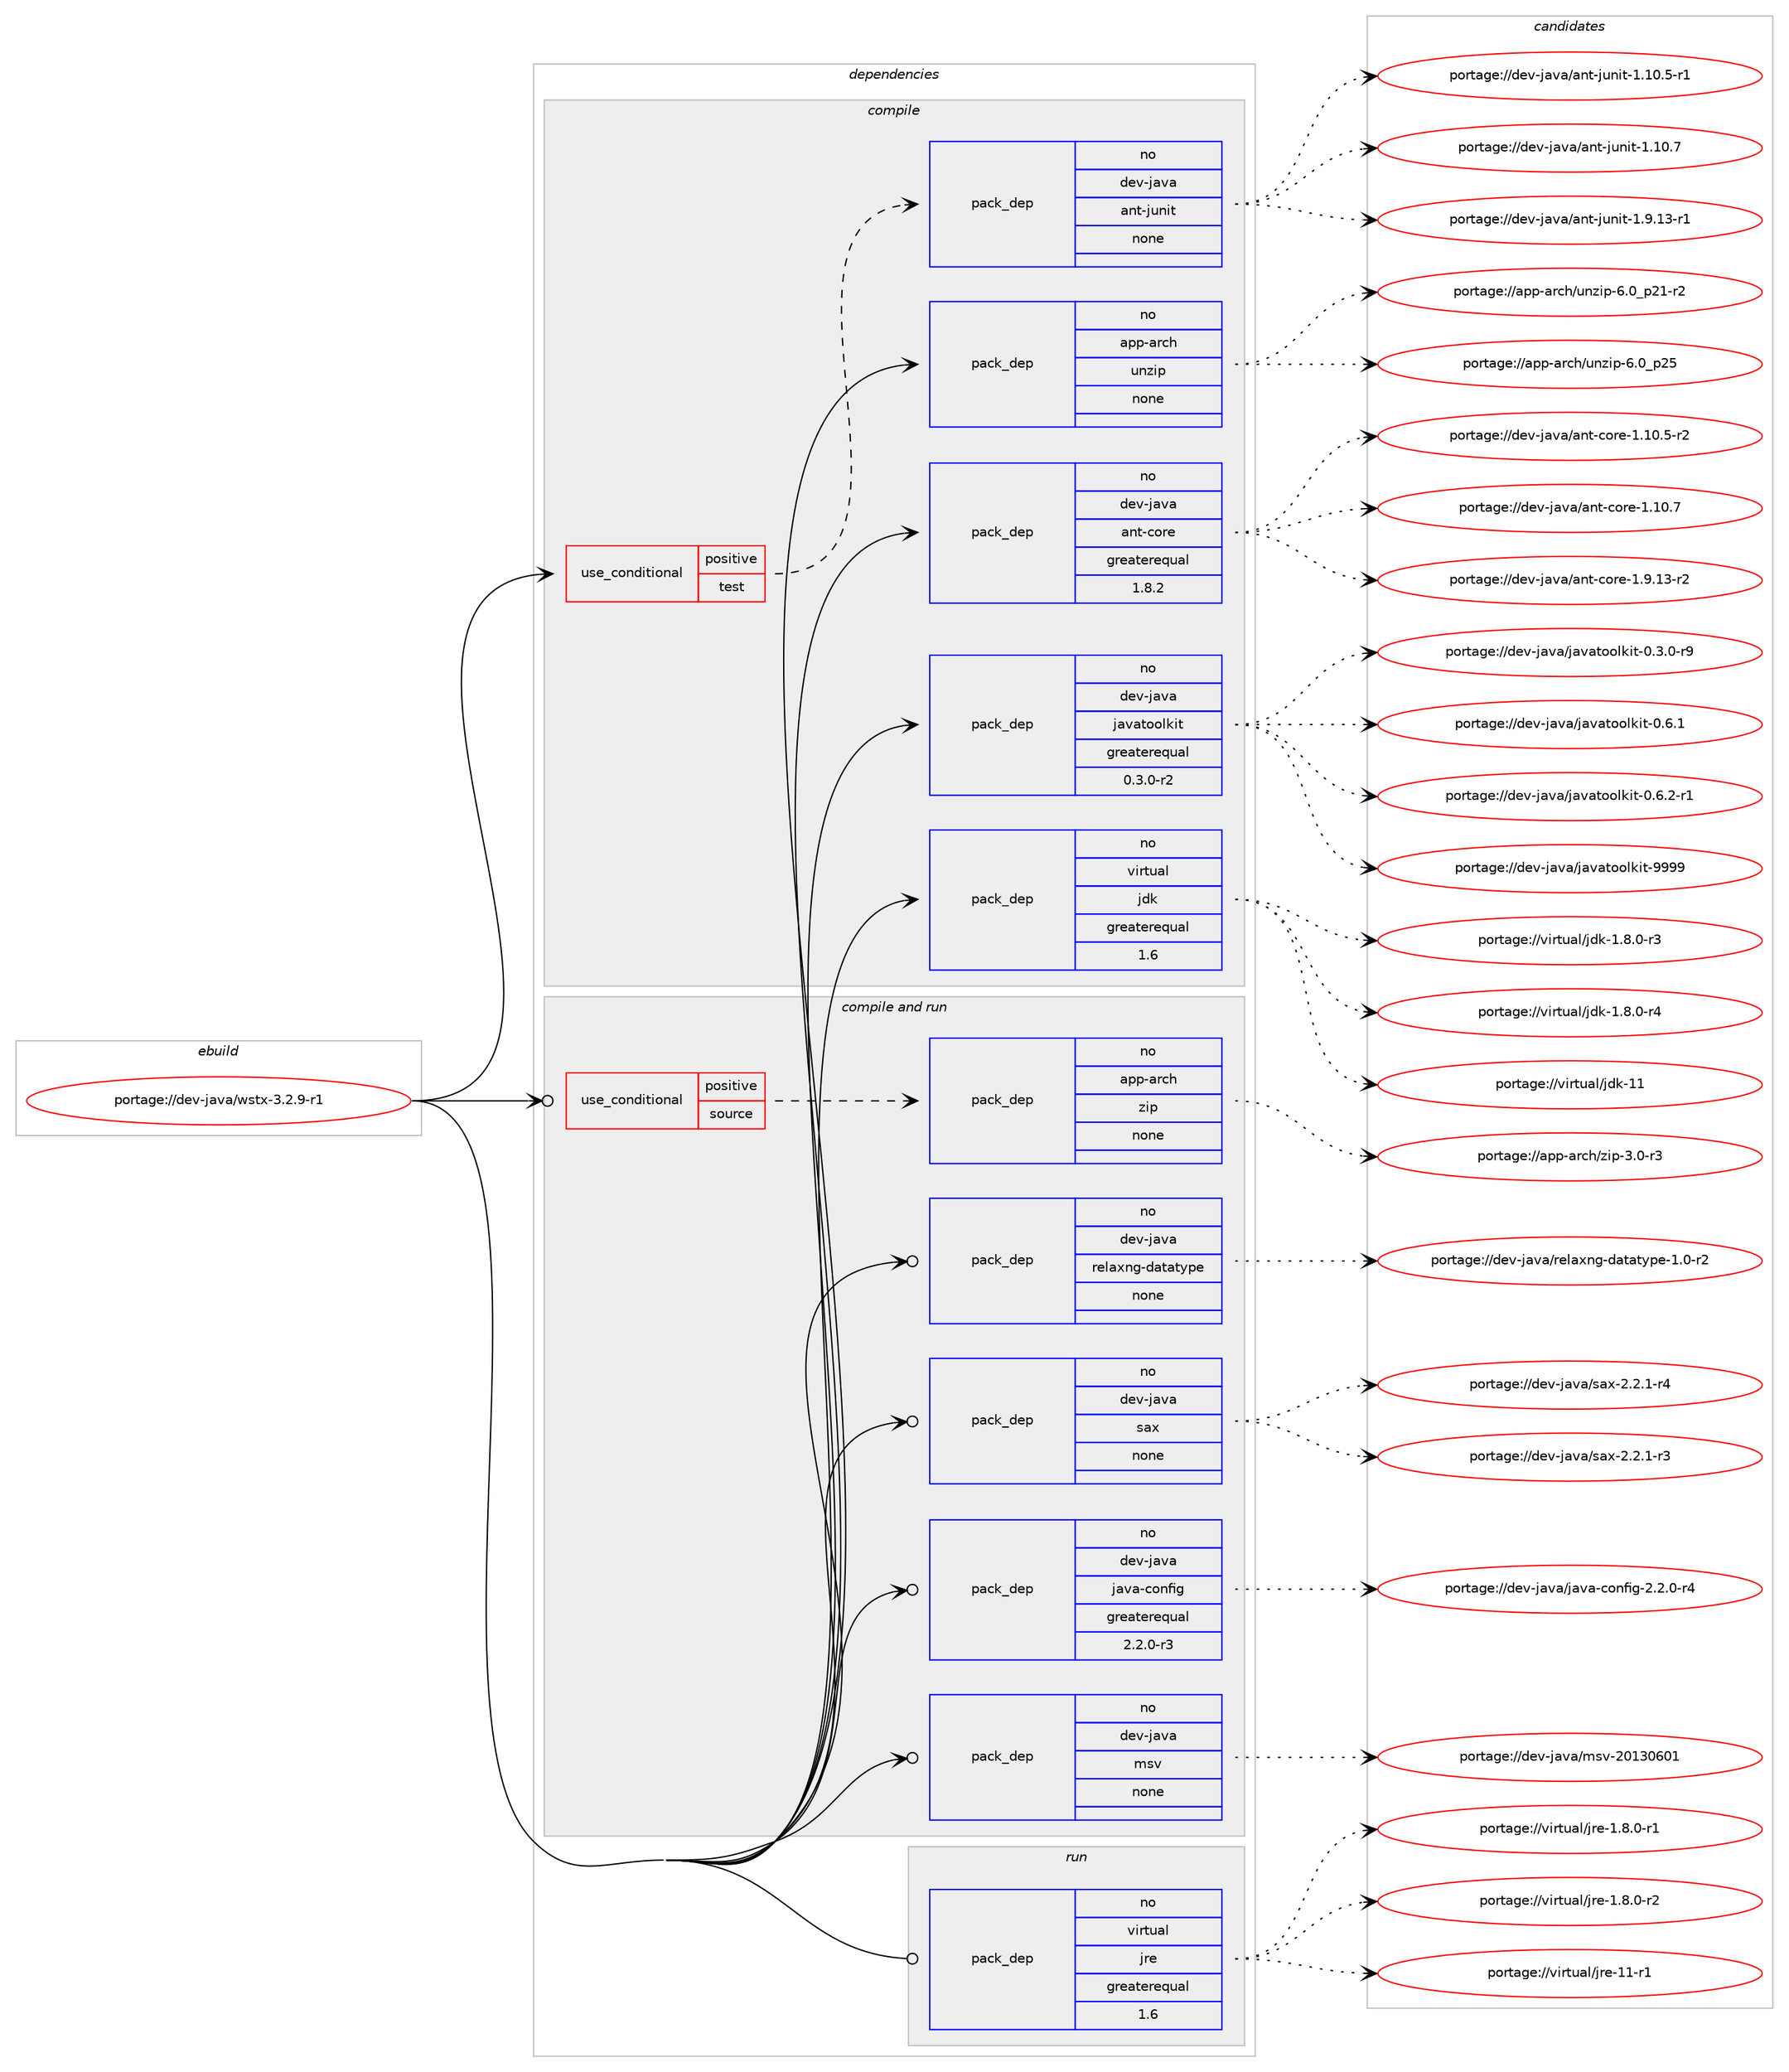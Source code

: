 digraph prolog {

# *************
# Graph options
# *************

newrank=true;
concentrate=true;
compound=true;
graph [rankdir=LR,fontname=Helvetica,fontsize=10,ranksep=1.5];#, ranksep=2.5, nodesep=0.2];
edge  [arrowhead=vee];
node  [fontname=Helvetica,fontsize=10];

# **********
# The ebuild
# **********

subgraph cluster_leftcol {
color=gray;
rank=same;
label=<<i>ebuild</i>>;
id [label="portage://dev-java/wstx-3.2.9-r1", color=red, width=4, href="../dev-java/wstx-3.2.9-r1.svg"];
}

# ****************
# The dependencies
# ****************

subgraph cluster_midcol {
color=gray;
label=<<i>dependencies</i>>;
subgraph cluster_compile {
fillcolor="#eeeeee";
style=filled;
label=<<i>compile</i>>;
subgraph cond18941 {
dependency92450 [label=<<TABLE BORDER="0" CELLBORDER="1" CELLSPACING="0" CELLPADDING="4"><TR><TD ROWSPAN="3" CELLPADDING="10">use_conditional</TD></TR><TR><TD>positive</TD></TR><TR><TD>test</TD></TR></TABLE>>, shape=none, color=red];
subgraph pack70773 {
dependency92451 [label=<<TABLE BORDER="0" CELLBORDER="1" CELLSPACING="0" CELLPADDING="4" WIDTH="220"><TR><TD ROWSPAN="6" CELLPADDING="30">pack_dep</TD></TR><TR><TD WIDTH="110">no</TD></TR><TR><TD>dev-java</TD></TR><TR><TD>ant-junit</TD></TR><TR><TD>none</TD></TR><TR><TD></TD></TR></TABLE>>, shape=none, color=blue];
}
dependency92450:e -> dependency92451:w [weight=20,style="dashed",arrowhead="vee"];
}
id:e -> dependency92450:w [weight=20,style="solid",arrowhead="vee"];
subgraph pack70774 {
dependency92452 [label=<<TABLE BORDER="0" CELLBORDER="1" CELLSPACING="0" CELLPADDING="4" WIDTH="220"><TR><TD ROWSPAN="6" CELLPADDING="30">pack_dep</TD></TR><TR><TD WIDTH="110">no</TD></TR><TR><TD>app-arch</TD></TR><TR><TD>unzip</TD></TR><TR><TD>none</TD></TR><TR><TD></TD></TR></TABLE>>, shape=none, color=blue];
}
id:e -> dependency92452:w [weight=20,style="solid",arrowhead="vee"];
subgraph pack70775 {
dependency92453 [label=<<TABLE BORDER="0" CELLBORDER="1" CELLSPACING="0" CELLPADDING="4" WIDTH="220"><TR><TD ROWSPAN="6" CELLPADDING="30">pack_dep</TD></TR><TR><TD WIDTH="110">no</TD></TR><TR><TD>dev-java</TD></TR><TR><TD>ant-core</TD></TR><TR><TD>greaterequal</TD></TR><TR><TD>1.8.2</TD></TR></TABLE>>, shape=none, color=blue];
}
id:e -> dependency92453:w [weight=20,style="solid",arrowhead="vee"];
subgraph pack70776 {
dependency92454 [label=<<TABLE BORDER="0" CELLBORDER="1" CELLSPACING="0" CELLPADDING="4" WIDTH="220"><TR><TD ROWSPAN="6" CELLPADDING="30">pack_dep</TD></TR><TR><TD WIDTH="110">no</TD></TR><TR><TD>dev-java</TD></TR><TR><TD>javatoolkit</TD></TR><TR><TD>greaterequal</TD></TR><TR><TD>0.3.0-r2</TD></TR></TABLE>>, shape=none, color=blue];
}
id:e -> dependency92454:w [weight=20,style="solid",arrowhead="vee"];
subgraph pack70777 {
dependency92455 [label=<<TABLE BORDER="0" CELLBORDER="1" CELLSPACING="0" CELLPADDING="4" WIDTH="220"><TR><TD ROWSPAN="6" CELLPADDING="30">pack_dep</TD></TR><TR><TD WIDTH="110">no</TD></TR><TR><TD>virtual</TD></TR><TR><TD>jdk</TD></TR><TR><TD>greaterequal</TD></TR><TR><TD>1.6</TD></TR></TABLE>>, shape=none, color=blue];
}
id:e -> dependency92455:w [weight=20,style="solid",arrowhead="vee"];
}
subgraph cluster_compileandrun {
fillcolor="#eeeeee";
style=filled;
label=<<i>compile and run</i>>;
subgraph cond18942 {
dependency92456 [label=<<TABLE BORDER="0" CELLBORDER="1" CELLSPACING="0" CELLPADDING="4"><TR><TD ROWSPAN="3" CELLPADDING="10">use_conditional</TD></TR><TR><TD>positive</TD></TR><TR><TD>source</TD></TR></TABLE>>, shape=none, color=red];
subgraph pack70778 {
dependency92457 [label=<<TABLE BORDER="0" CELLBORDER="1" CELLSPACING="0" CELLPADDING="4" WIDTH="220"><TR><TD ROWSPAN="6" CELLPADDING="30">pack_dep</TD></TR><TR><TD WIDTH="110">no</TD></TR><TR><TD>app-arch</TD></TR><TR><TD>zip</TD></TR><TR><TD>none</TD></TR><TR><TD></TD></TR></TABLE>>, shape=none, color=blue];
}
dependency92456:e -> dependency92457:w [weight=20,style="dashed",arrowhead="vee"];
}
id:e -> dependency92456:w [weight=20,style="solid",arrowhead="odotvee"];
subgraph pack70779 {
dependency92458 [label=<<TABLE BORDER="0" CELLBORDER="1" CELLSPACING="0" CELLPADDING="4" WIDTH="220"><TR><TD ROWSPAN="6" CELLPADDING="30">pack_dep</TD></TR><TR><TD WIDTH="110">no</TD></TR><TR><TD>dev-java</TD></TR><TR><TD>java-config</TD></TR><TR><TD>greaterequal</TD></TR><TR><TD>2.2.0-r3</TD></TR></TABLE>>, shape=none, color=blue];
}
id:e -> dependency92458:w [weight=20,style="solid",arrowhead="odotvee"];
subgraph pack70780 {
dependency92459 [label=<<TABLE BORDER="0" CELLBORDER="1" CELLSPACING="0" CELLPADDING="4" WIDTH="220"><TR><TD ROWSPAN="6" CELLPADDING="30">pack_dep</TD></TR><TR><TD WIDTH="110">no</TD></TR><TR><TD>dev-java</TD></TR><TR><TD>msv</TD></TR><TR><TD>none</TD></TR><TR><TD></TD></TR></TABLE>>, shape=none, color=blue];
}
id:e -> dependency92459:w [weight=20,style="solid",arrowhead="odotvee"];
subgraph pack70781 {
dependency92460 [label=<<TABLE BORDER="0" CELLBORDER="1" CELLSPACING="0" CELLPADDING="4" WIDTH="220"><TR><TD ROWSPAN="6" CELLPADDING="30">pack_dep</TD></TR><TR><TD WIDTH="110">no</TD></TR><TR><TD>dev-java</TD></TR><TR><TD>relaxng-datatype</TD></TR><TR><TD>none</TD></TR><TR><TD></TD></TR></TABLE>>, shape=none, color=blue];
}
id:e -> dependency92460:w [weight=20,style="solid",arrowhead="odotvee"];
subgraph pack70782 {
dependency92461 [label=<<TABLE BORDER="0" CELLBORDER="1" CELLSPACING="0" CELLPADDING="4" WIDTH="220"><TR><TD ROWSPAN="6" CELLPADDING="30">pack_dep</TD></TR><TR><TD WIDTH="110">no</TD></TR><TR><TD>dev-java</TD></TR><TR><TD>sax</TD></TR><TR><TD>none</TD></TR><TR><TD></TD></TR></TABLE>>, shape=none, color=blue];
}
id:e -> dependency92461:w [weight=20,style="solid",arrowhead="odotvee"];
}
subgraph cluster_run {
fillcolor="#eeeeee";
style=filled;
label=<<i>run</i>>;
subgraph pack70783 {
dependency92462 [label=<<TABLE BORDER="0" CELLBORDER="1" CELLSPACING="0" CELLPADDING="4" WIDTH="220"><TR><TD ROWSPAN="6" CELLPADDING="30">pack_dep</TD></TR><TR><TD WIDTH="110">no</TD></TR><TR><TD>virtual</TD></TR><TR><TD>jre</TD></TR><TR><TD>greaterequal</TD></TR><TR><TD>1.6</TD></TR></TABLE>>, shape=none, color=blue];
}
id:e -> dependency92462:w [weight=20,style="solid",arrowhead="odot"];
}
}

# **************
# The candidates
# **************

subgraph cluster_choices {
rank=same;
color=gray;
label=<<i>candidates</i>>;

subgraph choice70773 {
color=black;
nodesep=1;
choiceportage100101118451069711897479711011645106117110105116454946494846534511449 [label="portage://dev-java/ant-junit-1.10.5-r1", color=red, width=4,href="../dev-java/ant-junit-1.10.5-r1.svg"];
choiceportage10010111845106971189747971101164510611711010511645494649484655 [label="portage://dev-java/ant-junit-1.10.7", color=red, width=4,href="../dev-java/ant-junit-1.10.7.svg"];
choiceportage100101118451069711897479711011645106117110105116454946574649514511449 [label="portage://dev-java/ant-junit-1.9.13-r1", color=red, width=4,href="../dev-java/ant-junit-1.9.13-r1.svg"];
dependency92451:e -> choiceportage100101118451069711897479711011645106117110105116454946494846534511449:w [style=dotted,weight="100"];
dependency92451:e -> choiceportage10010111845106971189747971101164510611711010511645494649484655:w [style=dotted,weight="100"];
dependency92451:e -> choiceportage100101118451069711897479711011645106117110105116454946574649514511449:w [style=dotted,weight="100"];
}
subgraph choice70774 {
color=black;
nodesep=1;
choiceportage9711211245971149910447117110122105112455446489511250494511450 [label="portage://app-arch/unzip-6.0_p21-r2", color=red, width=4,href="../app-arch/unzip-6.0_p21-r2.svg"];
choiceportage971121124597114991044711711012210511245544648951125053 [label="portage://app-arch/unzip-6.0_p25", color=red, width=4,href="../app-arch/unzip-6.0_p25.svg"];
dependency92452:e -> choiceportage9711211245971149910447117110122105112455446489511250494511450:w [style=dotted,weight="100"];
dependency92452:e -> choiceportage971121124597114991044711711012210511245544648951125053:w [style=dotted,weight="100"];
}
subgraph choice70775 {
color=black;
nodesep=1;
choiceportage10010111845106971189747971101164599111114101454946494846534511450 [label="portage://dev-java/ant-core-1.10.5-r2", color=red, width=4,href="../dev-java/ant-core-1.10.5-r2.svg"];
choiceportage1001011184510697118974797110116459911111410145494649484655 [label="portage://dev-java/ant-core-1.10.7", color=red, width=4,href="../dev-java/ant-core-1.10.7.svg"];
choiceportage10010111845106971189747971101164599111114101454946574649514511450 [label="portage://dev-java/ant-core-1.9.13-r2", color=red, width=4,href="../dev-java/ant-core-1.9.13-r2.svg"];
dependency92453:e -> choiceportage10010111845106971189747971101164599111114101454946494846534511450:w [style=dotted,weight="100"];
dependency92453:e -> choiceportage1001011184510697118974797110116459911111410145494649484655:w [style=dotted,weight="100"];
dependency92453:e -> choiceportage10010111845106971189747971101164599111114101454946574649514511450:w [style=dotted,weight="100"];
}
subgraph choice70776 {
color=black;
nodesep=1;
choiceportage1001011184510697118974710697118971161111111081071051164548465146484511457 [label="portage://dev-java/javatoolkit-0.3.0-r9", color=red, width=4,href="../dev-java/javatoolkit-0.3.0-r9.svg"];
choiceportage100101118451069711897471069711897116111111108107105116454846544649 [label="portage://dev-java/javatoolkit-0.6.1", color=red, width=4,href="../dev-java/javatoolkit-0.6.1.svg"];
choiceportage1001011184510697118974710697118971161111111081071051164548465446504511449 [label="portage://dev-java/javatoolkit-0.6.2-r1", color=red, width=4,href="../dev-java/javatoolkit-0.6.2-r1.svg"];
choiceportage1001011184510697118974710697118971161111111081071051164557575757 [label="portage://dev-java/javatoolkit-9999", color=red, width=4,href="../dev-java/javatoolkit-9999.svg"];
dependency92454:e -> choiceportage1001011184510697118974710697118971161111111081071051164548465146484511457:w [style=dotted,weight="100"];
dependency92454:e -> choiceportage100101118451069711897471069711897116111111108107105116454846544649:w [style=dotted,weight="100"];
dependency92454:e -> choiceportage1001011184510697118974710697118971161111111081071051164548465446504511449:w [style=dotted,weight="100"];
dependency92454:e -> choiceportage1001011184510697118974710697118971161111111081071051164557575757:w [style=dotted,weight="100"];
}
subgraph choice70777 {
color=black;
nodesep=1;
choiceportage11810511411611797108471061001074549465646484511451 [label="portage://virtual/jdk-1.8.0-r3", color=red, width=4,href="../virtual/jdk-1.8.0-r3.svg"];
choiceportage11810511411611797108471061001074549465646484511452 [label="portage://virtual/jdk-1.8.0-r4", color=red, width=4,href="../virtual/jdk-1.8.0-r4.svg"];
choiceportage1181051141161179710847106100107454949 [label="portage://virtual/jdk-11", color=red, width=4,href="../virtual/jdk-11.svg"];
dependency92455:e -> choiceportage11810511411611797108471061001074549465646484511451:w [style=dotted,weight="100"];
dependency92455:e -> choiceportage11810511411611797108471061001074549465646484511452:w [style=dotted,weight="100"];
dependency92455:e -> choiceportage1181051141161179710847106100107454949:w [style=dotted,weight="100"];
}
subgraph choice70778 {
color=black;
nodesep=1;
choiceportage9711211245971149910447122105112455146484511451 [label="portage://app-arch/zip-3.0-r3", color=red, width=4,href="../app-arch/zip-3.0-r3.svg"];
dependency92457:e -> choiceportage9711211245971149910447122105112455146484511451:w [style=dotted,weight="100"];
}
subgraph choice70779 {
color=black;
nodesep=1;
choiceportage10010111845106971189747106971189745991111101021051034550465046484511452 [label="portage://dev-java/java-config-2.2.0-r4", color=red, width=4,href="../dev-java/java-config-2.2.0-r4.svg"];
dependency92458:e -> choiceportage10010111845106971189747106971189745991111101021051034550465046484511452:w [style=dotted,weight="100"];
}
subgraph choice70780 {
color=black;
nodesep=1;
choiceportage10010111845106971189747109115118455048495148544849 [label="portage://dev-java/msv-20130601", color=red, width=4,href="../dev-java/msv-20130601.svg"];
dependency92459:e -> choiceportage10010111845106971189747109115118455048495148544849:w [style=dotted,weight="100"];
}
subgraph choice70781 {
color=black;
nodesep=1;
choiceportage1001011184510697118974711410110897120110103451009711697116121112101454946484511450 [label="portage://dev-java/relaxng-datatype-1.0-r2", color=red, width=4,href="../dev-java/relaxng-datatype-1.0-r2.svg"];
dependency92460:e -> choiceportage1001011184510697118974711410110897120110103451009711697116121112101454946484511450:w [style=dotted,weight="100"];
}
subgraph choice70782 {
color=black;
nodesep=1;
choiceportage10010111845106971189747115971204550465046494511451 [label="portage://dev-java/sax-2.2.1-r3", color=red, width=4,href="../dev-java/sax-2.2.1-r3.svg"];
choiceportage10010111845106971189747115971204550465046494511452 [label="portage://dev-java/sax-2.2.1-r4", color=red, width=4,href="../dev-java/sax-2.2.1-r4.svg"];
dependency92461:e -> choiceportage10010111845106971189747115971204550465046494511451:w [style=dotted,weight="100"];
dependency92461:e -> choiceportage10010111845106971189747115971204550465046494511452:w [style=dotted,weight="100"];
}
subgraph choice70783 {
color=black;
nodesep=1;
choiceportage11810511411611797108471061141014549465646484511449 [label="portage://virtual/jre-1.8.0-r1", color=red, width=4,href="../virtual/jre-1.8.0-r1.svg"];
choiceportage11810511411611797108471061141014549465646484511450 [label="portage://virtual/jre-1.8.0-r2", color=red, width=4,href="../virtual/jre-1.8.0-r2.svg"];
choiceportage11810511411611797108471061141014549494511449 [label="portage://virtual/jre-11-r1", color=red, width=4,href="../virtual/jre-11-r1.svg"];
dependency92462:e -> choiceportage11810511411611797108471061141014549465646484511449:w [style=dotted,weight="100"];
dependency92462:e -> choiceportage11810511411611797108471061141014549465646484511450:w [style=dotted,weight="100"];
dependency92462:e -> choiceportage11810511411611797108471061141014549494511449:w [style=dotted,weight="100"];
}
}

}
